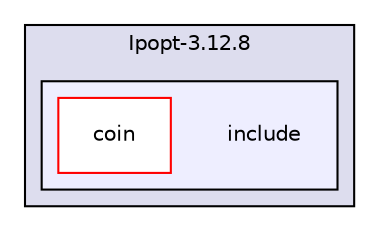 digraph "data/Ipopt-3.12.8/include" {
  compound=true
  node [ fontsize="10", fontname="Helvetica"];
  edge [ labelfontsize="10", labelfontname="Helvetica"];
  subgraph clusterdir_f0d83093135db3e44f9c1fbf5f5fb322 {
    graph [ bgcolor="#ddddee", pencolor="black", label="Ipopt-3.12.8" fontname="Helvetica", fontsize="10", URL="dir_f0d83093135db3e44f9c1fbf5f5fb322.html"]
  subgraph clusterdir_8feee6deac61f5bcd09f936437a11ed9 {
    graph [ bgcolor="#eeeeff", pencolor="black", label="" URL="dir_8feee6deac61f5bcd09f936437a11ed9.html"];
    dir_8feee6deac61f5bcd09f936437a11ed9 [shape=plaintext label="include"];
    dir_fab47b3d7f997b08a57a2f1486911d09 [shape=box label="coin" color="red" fillcolor="white" style="filled" URL="dir_fab47b3d7f997b08a57a2f1486911d09.html"];
  }
  }
}
